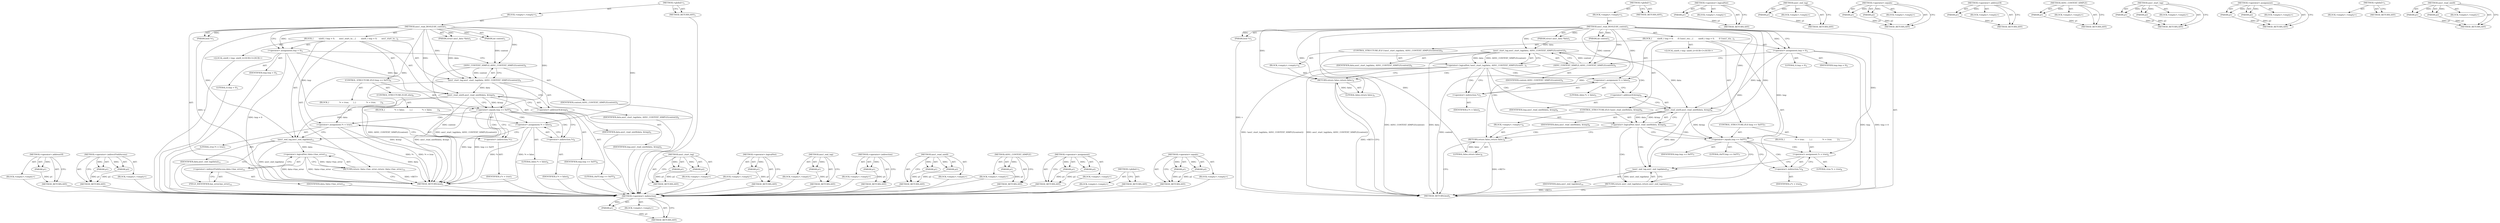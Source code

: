 digraph "asn1_read_uint8" {
vulnerable_91 [label=<(METHOD,&lt;operator&gt;.addressOf)>];
vulnerable_92 [label=<(PARAM,p1)>];
vulnerable_93 [label=<(BLOCK,&lt;empty&gt;,&lt;empty&gt;)>];
vulnerable_94 [label=<(METHOD_RETURN,ANY)>];
vulnerable_112 [label=<(METHOD,&lt;operator&gt;.indirectFieldAccess)>];
vulnerable_113 [label=<(PARAM,p1)>];
vulnerable_114 [label=<(PARAM,p2)>];
vulnerable_115 [label=<(BLOCK,&lt;empty&gt;,&lt;empty&gt;)>];
vulnerable_116 [label=<(METHOD_RETURN,ANY)>];
vulnerable_6 [label=<(METHOD,&lt;global&gt;)<SUB>1</SUB>>];
vulnerable_7 [label=<(BLOCK,&lt;empty&gt;,&lt;empty&gt;)<SUB>1</SUB>>];
vulnerable_8 [label=<(METHOD,asn1_read_BOOLEAN_context)<SUB>1</SUB>>];
vulnerable_9 [label=<(PARAM,struct asn1_data *data)<SUB>1</SUB>>];
vulnerable_10 [label=<(PARAM,bool *v)<SUB>1</SUB>>];
vulnerable_11 [label=<(PARAM,int context)<SUB>1</SUB>>];
vulnerable_12 [label=<(BLOCK,{
        uint8_t tmp = 0;
       asn1_start_ta...,{
        uint8_t tmp = 0;
       asn1_start_ta...)<SUB>2</SUB>>];
vulnerable_13 [label="<(LOCAL,uint8_t tmp: uint8_t)<SUB>3</SUB>>"];
vulnerable_14 [label=<(&lt;operator&gt;.assignment,tmp = 0)<SUB>3</SUB>>];
vulnerable_15 [label=<(IDENTIFIER,tmp,tmp = 0)<SUB>3</SUB>>];
vulnerable_16 [label=<(LITERAL,0,tmp = 0)<SUB>3</SUB>>];
vulnerable_17 [label=<(asn1_start_tag,asn1_start_tag(data, ASN1_CONTEXT_SIMPLE(context)))<SUB>4</SUB>>];
vulnerable_18 [label=<(IDENTIFIER,data,asn1_start_tag(data, ASN1_CONTEXT_SIMPLE(context)))<SUB>4</SUB>>];
vulnerable_19 [label=<(ASN1_CONTEXT_SIMPLE,ASN1_CONTEXT_SIMPLE(context))<SUB>4</SUB>>];
vulnerable_20 [label=<(IDENTIFIER,context,ASN1_CONTEXT_SIMPLE(context))<SUB>4</SUB>>];
vulnerable_21 [label=<(asn1_read_uint8,asn1_read_uint8(data, &amp;tmp))<SUB>5</SUB>>];
vulnerable_22 [label=<(IDENTIFIER,data,asn1_read_uint8(data, &amp;tmp))<SUB>5</SUB>>];
vulnerable_23 [label=<(&lt;operator&gt;.addressOf,&amp;tmp)<SUB>5</SUB>>];
vulnerable_24 [label=<(IDENTIFIER,tmp,asn1_read_uint8(data, &amp;tmp))<SUB>5</SUB>>];
vulnerable_25 [label=<(CONTROL_STRUCTURE,IF,if (tmp == 0xFF))<SUB>6</SUB>>];
vulnerable_26 [label=<(&lt;operator&gt;.equals,tmp == 0xFF)<SUB>6</SUB>>];
vulnerable_27 [label=<(IDENTIFIER,tmp,tmp == 0xFF)<SUB>6</SUB>>];
vulnerable_28 [label=<(LITERAL,0xFF,tmp == 0xFF)<SUB>6</SUB>>];
vulnerable_29 [label=<(BLOCK,{
                *v = true;
       },{
                *v = true;
       })<SUB>6</SUB>>];
vulnerable_30 [label=<(&lt;operator&gt;.assignment,*v = true)<SUB>7</SUB>>];
vulnerable_31 [label=<(&lt;operator&gt;.indirection,*v)<SUB>7</SUB>>];
vulnerable_32 [label=<(IDENTIFIER,v,*v = true)<SUB>7</SUB>>];
vulnerable_33 [label=<(LITERAL,true,*v = true)<SUB>7</SUB>>];
vulnerable_34 [label=<(CONTROL_STRUCTURE,ELSE,else)<SUB>8</SUB>>];
vulnerable_35 [label=<(BLOCK,{
               *v = false;
        },{
               *v = false;
        })<SUB>8</SUB>>];
vulnerable_36 [label=<(&lt;operator&gt;.assignment,*v = false)<SUB>9</SUB>>];
vulnerable_37 [label=<(&lt;operator&gt;.indirection,*v)<SUB>9</SUB>>];
vulnerable_38 [label=<(IDENTIFIER,v,*v = false)<SUB>9</SUB>>];
vulnerable_39 [label=<(LITERAL,false,*v = false)<SUB>9</SUB>>];
vulnerable_40 [label=<(asn1_end_tag,asn1_end_tag(data))<SUB>11</SUB>>];
vulnerable_41 [label=<(IDENTIFIER,data,asn1_end_tag(data))<SUB>11</SUB>>];
vulnerable_42 [label=<(RETURN,return !data-&gt;has_error;,return !data-&gt;has_error;)<SUB>12</SUB>>];
vulnerable_43 [label=<(&lt;operator&gt;.logicalNot,!data-&gt;has_error)<SUB>12</SUB>>];
vulnerable_44 [label=<(&lt;operator&gt;.indirectFieldAccess,data-&gt;has_error)<SUB>12</SUB>>];
vulnerable_45 [label=<(IDENTIFIER,data,!data-&gt;has_error)<SUB>12</SUB>>];
vulnerable_46 [label=<(FIELD_IDENTIFIER,has_error,has_error)<SUB>12</SUB>>];
vulnerable_47 [label=<(METHOD_RETURN,bool)<SUB>1</SUB>>];
vulnerable_49 [label=<(METHOD_RETURN,ANY)<SUB>1</SUB>>];
vulnerable_77 [label=<(METHOD,asn1_start_tag)>];
vulnerable_78 [label=<(PARAM,p1)>];
vulnerable_79 [label=<(PARAM,p2)>];
vulnerable_80 [label=<(BLOCK,&lt;empty&gt;,&lt;empty&gt;)>];
vulnerable_81 [label=<(METHOD_RETURN,ANY)>];
vulnerable_108 [label=<(METHOD,&lt;operator&gt;.logicalNot)>];
vulnerable_109 [label=<(PARAM,p1)>];
vulnerable_110 [label=<(BLOCK,&lt;empty&gt;,&lt;empty&gt;)>];
vulnerable_111 [label=<(METHOD_RETURN,ANY)>];
vulnerable_104 [label=<(METHOD,asn1_end_tag)>];
vulnerable_105 [label=<(PARAM,p1)>];
vulnerable_106 [label=<(BLOCK,&lt;empty&gt;,&lt;empty&gt;)>];
vulnerable_107 [label=<(METHOD_RETURN,ANY)>];
vulnerable_100 [label=<(METHOD,&lt;operator&gt;.indirection)>];
vulnerable_101 [label=<(PARAM,p1)>];
vulnerable_102 [label=<(BLOCK,&lt;empty&gt;,&lt;empty&gt;)>];
vulnerable_103 [label=<(METHOD_RETURN,ANY)>];
vulnerable_86 [label=<(METHOD,asn1_read_uint8)>];
vulnerable_87 [label=<(PARAM,p1)>];
vulnerable_88 [label=<(PARAM,p2)>];
vulnerable_89 [label=<(BLOCK,&lt;empty&gt;,&lt;empty&gt;)>];
vulnerable_90 [label=<(METHOD_RETURN,ANY)>];
vulnerable_82 [label=<(METHOD,ASN1_CONTEXT_SIMPLE)>];
vulnerable_83 [label=<(PARAM,p1)>];
vulnerable_84 [label=<(BLOCK,&lt;empty&gt;,&lt;empty&gt;)>];
vulnerable_85 [label=<(METHOD_RETURN,ANY)>];
vulnerable_72 [label=<(METHOD,&lt;operator&gt;.assignment)>];
vulnerable_73 [label=<(PARAM,p1)>];
vulnerable_74 [label=<(PARAM,p2)>];
vulnerable_75 [label=<(BLOCK,&lt;empty&gt;,&lt;empty&gt;)>];
vulnerable_76 [label=<(METHOD_RETURN,ANY)>];
vulnerable_66 [label=<(METHOD,&lt;global&gt;)<SUB>1</SUB>>];
vulnerable_67 [label=<(BLOCK,&lt;empty&gt;,&lt;empty&gt;)>];
vulnerable_68 [label=<(METHOD_RETURN,ANY)>];
vulnerable_95 [label=<(METHOD,&lt;operator&gt;.equals)>];
vulnerable_96 [label=<(PARAM,p1)>];
vulnerable_97 [label=<(PARAM,p2)>];
vulnerable_98 [label=<(BLOCK,&lt;empty&gt;,&lt;empty&gt;)>];
vulnerable_99 [label=<(METHOD_RETURN,ANY)>];
fixed_94 [label=<(METHOD,&lt;operator&gt;.indirection)>];
fixed_95 [label=<(PARAM,p1)>];
fixed_96 [label=<(BLOCK,&lt;empty&gt;,&lt;empty&gt;)>];
fixed_97 [label=<(METHOD_RETURN,ANY)>];
fixed_6 [label=<(METHOD,&lt;global&gt;)<SUB>1</SUB>>];
fixed_7 [label=<(BLOCK,&lt;empty&gt;,&lt;empty&gt;)<SUB>1</SUB>>];
fixed_8 [label=<(METHOD,asn1_read_BOOLEAN_context)<SUB>1</SUB>>];
fixed_9 [label=<(PARAM,struct asn1_data *data)<SUB>1</SUB>>];
fixed_10 [label=<(PARAM,bool *v)<SUB>1</SUB>>];
fixed_11 [label=<(PARAM,int context)<SUB>1</SUB>>];
fixed_12 [label=<(BLOCK,{
        uint8_t tmp = 0;
       if (!asn1_sta...,{
        uint8_t tmp = 0;
       if (!asn1_sta...)<SUB>2</SUB>>];
fixed_13 [label="<(LOCAL,uint8_t tmp: uint8_t)<SUB>3</SUB>>"];
fixed_14 [label=<(&lt;operator&gt;.assignment,tmp = 0)<SUB>3</SUB>>];
fixed_15 [label=<(IDENTIFIER,tmp,tmp = 0)<SUB>3</SUB>>];
fixed_16 [label=<(LITERAL,0,tmp = 0)<SUB>3</SUB>>];
fixed_17 [label=<(CONTROL_STRUCTURE,IF,if (!asn1_start_tag(data, ASN1_CONTEXT_SIMPLE(context))))<SUB>4</SUB>>];
fixed_18 [label=<(&lt;operator&gt;.logicalNot,!asn1_start_tag(data, ASN1_CONTEXT_SIMPLE(conte...)<SUB>4</SUB>>];
fixed_19 [label=<(asn1_start_tag,asn1_start_tag(data, ASN1_CONTEXT_SIMPLE(context)))<SUB>4</SUB>>];
fixed_20 [label=<(IDENTIFIER,data,asn1_start_tag(data, ASN1_CONTEXT_SIMPLE(context)))<SUB>4</SUB>>];
fixed_21 [label=<(ASN1_CONTEXT_SIMPLE,ASN1_CONTEXT_SIMPLE(context))<SUB>4</SUB>>];
fixed_22 [label=<(IDENTIFIER,context,ASN1_CONTEXT_SIMPLE(context))<SUB>4</SUB>>];
fixed_23 [label=<(BLOCK,&lt;empty&gt;,&lt;empty&gt;)<SUB>4</SUB>>];
fixed_24 [label=<(RETURN,return false;,return false;)<SUB>4</SUB>>];
fixed_25 [label=<(LITERAL,false,return false;)<SUB>4</SUB>>];
fixed_26 [label=<(&lt;operator&gt;.assignment,*v = false)<SUB>5</SUB>>];
fixed_27 [label=<(&lt;operator&gt;.indirection,*v)<SUB>5</SUB>>];
fixed_28 [label=<(IDENTIFIER,v,*v = false)<SUB>5</SUB>>];
fixed_29 [label=<(LITERAL,false,*v = false)<SUB>5</SUB>>];
fixed_30 [label=<(CONTROL_STRUCTURE,IF,if (!asn1_read_uint8(data, &amp;tmp)))<SUB>6</SUB>>];
fixed_31 [label=<(&lt;operator&gt;.logicalNot,!asn1_read_uint8(data, &amp;tmp))<SUB>6</SUB>>];
fixed_32 [label=<(asn1_read_uint8,asn1_read_uint8(data, &amp;tmp))<SUB>6</SUB>>];
fixed_33 [label=<(IDENTIFIER,data,asn1_read_uint8(data, &amp;tmp))<SUB>6</SUB>>];
fixed_34 [label=<(&lt;operator&gt;.addressOf,&amp;tmp)<SUB>6</SUB>>];
fixed_35 [label=<(IDENTIFIER,tmp,asn1_read_uint8(data, &amp;tmp))<SUB>6</SUB>>];
fixed_36 [label=<(BLOCK,&lt;empty&gt;,&lt;empty&gt;)<SUB>6</SUB>>];
fixed_37 [label=<(RETURN,return false;,return false;)<SUB>6</SUB>>];
fixed_38 [label=<(LITERAL,false,return false;)<SUB>6</SUB>>];
fixed_39 [label=<(CONTROL_STRUCTURE,IF,if (tmp == 0xFF))<SUB>7</SUB>>];
fixed_40 [label=<(&lt;operator&gt;.equals,tmp == 0xFF)<SUB>7</SUB>>];
fixed_41 [label=<(IDENTIFIER,tmp,tmp == 0xFF)<SUB>7</SUB>>];
fixed_42 [label=<(LITERAL,0xFF,tmp == 0xFF)<SUB>7</SUB>>];
fixed_43 [label=<(BLOCK,{
                *v = true;
        },{
                *v = true;
        })<SUB>7</SUB>>];
fixed_44 [label=<(&lt;operator&gt;.assignment,*v = true)<SUB>8</SUB>>];
fixed_45 [label=<(&lt;operator&gt;.indirection,*v)<SUB>8</SUB>>];
fixed_46 [label=<(IDENTIFIER,v,*v = true)<SUB>8</SUB>>];
fixed_47 [label=<(LITERAL,true,*v = true)<SUB>8</SUB>>];
fixed_48 [label=<(RETURN,return asn1_end_tag(data);,return asn1_end_tag(data);)<SUB>10</SUB>>];
fixed_49 [label=<(asn1_end_tag,asn1_end_tag(data))<SUB>10</SUB>>];
fixed_50 [label=<(IDENTIFIER,data,asn1_end_tag(data))<SUB>10</SUB>>];
fixed_51 [label=<(METHOD_RETURN,bool)<SUB>1</SUB>>];
fixed_53 [label=<(METHOD_RETURN,ANY)<SUB>1</SUB>>];
fixed_81 [label=<(METHOD,&lt;operator&gt;.logicalNot)>];
fixed_82 [label=<(PARAM,p1)>];
fixed_83 [label=<(BLOCK,&lt;empty&gt;,&lt;empty&gt;)>];
fixed_84 [label=<(METHOD_RETURN,ANY)>];
fixed_112 [label=<(METHOD,asn1_end_tag)>];
fixed_113 [label=<(PARAM,p1)>];
fixed_114 [label=<(BLOCK,&lt;empty&gt;,&lt;empty&gt;)>];
fixed_115 [label=<(METHOD_RETURN,ANY)>];
fixed_107 [label=<(METHOD,&lt;operator&gt;.equals)>];
fixed_108 [label=<(PARAM,p1)>];
fixed_109 [label=<(PARAM,p2)>];
fixed_110 [label=<(BLOCK,&lt;empty&gt;,&lt;empty&gt;)>];
fixed_111 [label=<(METHOD_RETURN,ANY)>];
fixed_103 [label=<(METHOD,&lt;operator&gt;.addressOf)>];
fixed_104 [label=<(PARAM,p1)>];
fixed_105 [label=<(BLOCK,&lt;empty&gt;,&lt;empty&gt;)>];
fixed_106 [label=<(METHOD_RETURN,ANY)>];
fixed_90 [label=<(METHOD,ASN1_CONTEXT_SIMPLE)>];
fixed_91 [label=<(PARAM,p1)>];
fixed_92 [label=<(BLOCK,&lt;empty&gt;,&lt;empty&gt;)>];
fixed_93 [label=<(METHOD_RETURN,ANY)>];
fixed_85 [label=<(METHOD,asn1_start_tag)>];
fixed_86 [label=<(PARAM,p1)>];
fixed_87 [label=<(PARAM,p2)>];
fixed_88 [label=<(BLOCK,&lt;empty&gt;,&lt;empty&gt;)>];
fixed_89 [label=<(METHOD_RETURN,ANY)>];
fixed_76 [label=<(METHOD,&lt;operator&gt;.assignment)>];
fixed_77 [label=<(PARAM,p1)>];
fixed_78 [label=<(PARAM,p2)>];
fixed_79 [label=<(BLOCK,&lt;empty&gt;,&lt;empty&gt;)>];
fixed_80 [label=<(METHOD_RETURN,ANY)>];
fixed_70 [label=<(METHOD,&lt;global&gt;)<SUB>1</SUB>>];
fixed_71 [label=<(BLOCK,&lt;empty&gt;,&lt;empty&gt;)>];
fixed_72 [label=<(METHOD_RETURN,ANY)>];
fixed_98 [label=<(METHOD,asn1_read_uint8)>];
fixed_99 [label=<(PARAM,p1)>];
fixed_100 [label=<(PARAM,p2)>];
fixed_101 [label=<(BLOCK,&lt;empty&gt;,&lt;empty&gt;)>];
fixed_102 [label=<(METHOD_RETURN,ANY)>];
vulnerable_91 -> vulnerable_92  [key=0, label="AST: "];
vulnerable_91 -> vulnerable_92  [key=1, label="DDG: "];
vulnerable_91 -> vulnerable_93  [key=0, label="AST: "];
vulnerable_91 -> vulnerable_94  [key=0, label="AST: "];
vulnerable_91 -> vulnerable_94  [key=1, label="CFG: "];
vulnerable_92 -> vulnerable_94  [key=0, label="DDG: p1"];
vulnerable_93 -> fixed_94  [key=0];
vulnerable_94 -> fixed_94  [key=0];
vulnerable_112 -> vulnerable_113  [key=0, label="AST: "];
vulnerable_112 -> vulnerable_113  [key=1, label="DDG: "];
vulnerable_112 -> vulnerable_115  [key=0, label="AST: "];
vulnerable_112 -> vulnerable_114  [key=0, label="AST: "];
vulnerable_112 -> vulnerable_114  [key=1, label="DDG: "];
vulnerable_112 -> vulnerable_116  [key=0, label="AST: "];
vulnerable_112 -> vulnerable_116  [key=1, label="CFG: "];
vulnerable_113 -> vulnerable_116  [key=0, label="DDG: p1"];
vulnerable_114 -> vulnerable_116  [key=0, label="DDG: p2"];
vulnerable_115 -> fixed_94  [key=0];
vulnerable_116 -> fixed_94  [key=0];
vulnerable_6 -> vulnerable_7  [key=0, label="AST: "];
vulnerable_6 -> vulnerable_49  [key=0, label="AST: "];
vulnerable_6 -> vulnerable_49  [key=1, label="CFG: "];
vulnerable_7 -> vulnerable_8  [key=0, label="AST: "];
vulnerable_8 -> vulnerable_9  [key=0, label="AST: "];
vulnerable_8 -> vulnerable_9  [key=1, label="DDG: "];
vulnerable_8 -> vulnerable_10  [key=0, label="AST: "];
vulnerable_8 -> vulnerable_10  [key=1, label="DDG: "];
vulnerable_8 -> vulnerable_11  [key=0, label="AST: "];
vulnerable_8 -> vulnerable_11  [key=1, label="DDG: "];
vulnerable_8 -> vulnerable_12  [key=0, label="AST: "];
vulnerable_8 -> vulnerable_47  [key=0, label="AST: "];
vulnerable_8 -> vulnerable_14  [key=0, label="CFG: "];
vulnerable_8 -> vulnerable_14  [key=1, label="DDG: "];
vulnerable_8 -> vulnerable_17  [key=0, label="DDG: "];
vulnerable_8 -> vulnerable_21  [key=0, label="DDG: "];
vulnerable_8 -> vulnerable_40  [key=0, label="DDG: "];
vulnerable_8 -> vulnerable_19  [key=0, label="DDG: "];
vulnerable_8 -> vulnerable_26  [key=0, label="DDG: "];
vulnerable_8 -> vulnerable_30  [key=0, label="DDG: "];
vulnerable_8 -> vulnerable_36  [key=0, label="DDG: "];
vulnerable_9 -> vulnerable_17  [key=0, label="DDG: data"];
vulnerable_10 -> vulnerable_47  [key=0, label="DDG: v"];
vulnerable_11 -> vulnerable_19  [key=0, label="DDG: context"];
vulnerable_12 -> vulnerable_13  [key=0, label="AST: "];
vulnerable_12 -> vulnerable_14  [key=0, label="AST: "];
vulnerable_12 -> vulnerable_17  [key=0, label="AST: "];
vulnerable_12 -> vulnerable_21  [key=0, label="AST: "];
vulnerable_12 -> vulnerable_25  [key=0, label="AST: "];
vulnerable_12 -> vulnerable_40  [key=0, label="AST: "];
vulnerable_12 -> vulnerable_42  [key=0, label="AST: "];
vulnerable_13 -> fixed_94  [key=0];
vulnerable_14 -> vulnerable_15  [key=0, label="AST: "];
vulnerable_14 -> vulnerable_16  [key=0, label="AST: "];
vulnerable_14 -> vulnerable_19  [key=0, label="CFG: "];
vulnerable_14 -> vulnerable_47  [key=0, label="DDG: tmp = 0"];
vulnerable_14 -> vulnerable_21  [key=0, label="DDG: tmp"];
vulnerable_14 -> vulnerable_26  [key=0, label="DDG: tmp"];
vulnerable_15 -> fixed_94  [key=0];
vulnerable_16 -> fixed_94  [key=0];
vulnerable_17 -> vulnerable_18  [key=0, label="AST: "];
vulnerable_17 -> vulnerable_19  [key=0, label="AST: "];
vulnerable_17 -> vulnerable_23  [key=0, label="CFG: "];
vulnerable_17 -> vulnerable_47  [key=0, label="DDG: ASN1_CONTEXT_SIMPLE(context)"];
vulnerable_17 -> vulnerable_47  [key=1, label="DDG: asn1_start_tag(data, ASN1_CONTEXT_SIMPLE(context))"];
vulnerable_17 -> vulnerable_21  [key=0, label="DDG: data"];
vulnerable_18 -> fixed_94  [key=0];
vulnerable_19 -> vulnerable_20  [key=0, label="AST: "];
vulnerable_19 -> vulnerable_17  [key=0, label="CFG: "];
vulnerable_19 -> vulnerable_17  [key=1, label="DDG: context"];
vulnerable_19 -> vulnerable_47  [key=0, label="DDG: context"];
vulnerable_20 -> fixed_94  [key=0];
vulnerable_21 -> vulnerable_22  [key=0, label="AST: "];
vulnerable_21 -> vulnerable_23  [key=0, label="AST: "];
vulnerable_21 -> vulnerable_26  [key=0, label="CFG: "];
vulnerable_21 -> vulnerable_26  [key=1, label="DDG: &amp;tmp"];
vulnerable_21 -> vulnerable_47  [key=0, label="DDG: &amp;tmp"];
vulnerable_21 -> vulnerable_47  [key=1, label="DDG: asn1_read_uint8(data, &amp;tmp)"];
vulnerable_21 -> vulnerable_40  [key=0, label="DDG: data"];
vulnerable_22 -> fixed_94  [key=0];
vulnerable_23 -> vulnerable_24  [key=0, label="AST: "];
vulnerable_23 -> vulnerable_21  [key=0, label="CFG: "];
vulnerable_24 -> fixed_94  [key=0];
vulnerable_25 -> vulnerable_26  [key=0, label="AST: "];
vulnerable_25 -> vulnerable_29  [key=0, label="AST: "];
vulnerable_25 -> vulnerable_34  [key=0, label="AST: "];
vulnerable_26 -> vulnerable_27  [key=0, label="AST: "];
vulnerable_26 -> vulnerable_28  [key=0, label="AST: "];
vulnerable_26 -> vulnerable_31  [key=0, label="CFG: "];
vulnerable_26 -> vulnerable_31  [key=1, label="CDG: "];
vulnerable_26 -> vulnerable_37  [key=0, label="CFG: "];
vulnerable_26 -> vulnerable_37  [key=1, label="CDG: "];
vulnerable_26 -> vulnerable_47  [key=0, label="DDG: tmp"];
vulnerable_26 -> vulnerable_47  [key=1, label="DDG: tmp == 0xFF"];
vulnerable_26 -> vulnerable_30  [key=0, label="CDG: "];
vulnerable_26 -> vulnerable_36  [key=0, label="CDG: "];
vulnerable_27 -> fixed_94  [key=0];
vulnerable_28 -> fixed_94  [key=0];
vulnerable_29 -> vulnerable_30  [key=0, label="AST: "];
vulnerable_30 -> vulnerable_31  [key=0, label="AST: "];
vulnerable_30 -> vulnerable_33  [key=0, label="AST: "];
vulnerable_30 -> vulnerable_40  [key=0, label="CFG: "];
vulnerable_30 -> vulnerable_47  [key=0, label="DDG: *v"];
vulnerable_30 -> vulnerable_47  [key=1, label="DDG: *v = true"];
vulnerable_31 -> vulnerable_32  [key=0, label="AST: "];
vulnerable_31 -> vulnerable_30  [key=0, label="CFG: "];
vulnerable_32 -> fixed_94  [key=0];
vulnerable_33 -> fixed_94  [key=0];
vulnerable_34 -> vulnerable_35  [key=0, label="AST: "];
vulnerable_35 -> vulnerable_36  [key=0, label="AST: "];
vulnerable_36 -> vulnerable_37  [key=0, label="AST: "];
vulnerable_36 -> vulnerable_39  [key=0, label="AST: "];
vulnerable_36 -> vulnerable_40  [key=0, label="CFG: "];
vulnerable_36 -> vulnerable_47  [key=0, label="DDG: *v"];
vulnerable_36 -> vulnerable_47  [key=1, label="DDG: *v = false"];
vulnerable_37 -> vulnerable_38  [key=0, label="AST: "];
vulnerable_37 -> vulnerable_36  [key=0, label="CFG: "];
vulnerable_38 -> fixed_94  [key=0];
vulnerable_39 -> fixed_94  [key=0];
vulnerable_40 -> vulnerable_41  [key=0, label="AST: "];
vulnerable_40 -> vulnerable_46  [key=0, label="CFG: "];
vulnerable_40 -> vulnerable_47  [key=0, label="DDG: data"];
vulnerable_40 -> vulnerable_47  [key=1, label="DDG: asn1_end_tag(data)"];
vulnerable_40 -> vulnerable_43  [key=0, label="DDG: data"];
vulnerable_41 -> fixed_94  [key=0];
vulnerable_42 -> vulnerable_43  [key=0, label="AST: "];
vulnerable_42 -> vulnerable_47  [key=0, label="CFG: "];
vulnerable_42 -> vulnerable_47  [key=1, label="DDG: &lt;RET&gt;"];
vulnerable_43 -> vulnerable_44  [key=0, label="AST: "];
vulnerable_43 -> vulnerable_42  [key=0, label="CFG: "];
vulnerable_43 -> vulnerable_42  [key=1, label="DDG: !data-&gt;has_error"];
vulnerable_43 -> vulnerable_47  [key=0, label="DDG: data-&gt;has_error"];
vulnerable_43 -> vulnerable_47  [key=1, label="DDG: !data-&gt;has_error"];
vulnerable_44 -> vulnerable_45  [key=0, label="AST: "];
vulnerable_44 -> vulnerable_46  [key=0, label="AST: "];
vulnerable_44 -> vulnerable_43  [key=0, label="CFG: "];
vulnerable_45 -> fixed_94  [key=0];
vulnerable_46 -> vulnerable_44  [key=0, label="CFG: "];
vulnerable_47 -> fixed_94  [key=0];
vulnerable_49 -> fixed_94  [key=0];
vulnerable_77 -> vulnerable_78  [key=0, label="AST: "];
vulnerable_77 -> vulnerable_78  [key=1, label="DDG: "];
vulnerable_77 -> vulnerable_80  [key=0, label="AST: "];
vulnerable_77 -> vulnerable_79  [key=0, label="AST: "];
vulnerable_77 -> vulnerable_79  [key=1, label="DDG: "];
vulnerable_77 -> vulnerable_81  [key=0, label="AST: "];
vulnerable_77 -> vulnerable_81  [key=1, label="CFG: "];
vulnerable_78 -> vulnerable_81  [key=0, label="DDG: p1"];
vulnerable_79 -> vulnerable_81  [key=0, label="DDG: p2"];
vulnerable_80 -> fixed_94  [key=0];
vulnerable_81 -> fixed_94  [key=0];
vulnerable_108 -> vulnerable_109  [key=0, label="AST: "];
vulnerable_108 -> vulnerable_109  [key=1, label="DDG: "];
vulnerable_108 -> vulnerable_110  [key=0, label="AST: "];
vulnerable_108 -> vulnerable_111  [key=0, label="AST: "];
vulnerable_108 -> vulnerable_111  [key=1, label="CFG: "];
vulnerable_109 -> vulnerable_111  [key=0, label="DDG: p1"];
vulnerable_110 -> fixed_94  [key=0];
vulnerable_111 -> fixed_94  [key=0];
vulnerable_104 -> vulnerable_105  [key=0, label="AST: "];
vulnerable_104 -> vulnerable_105  [key=1, label="DDG: "];
vulnerable_104 -> vulnerable_106  [key=0, label="AST: "];
vulnerable_104 -> vulnerable_107  [key=0, label="AST: "];
vulnerable_104 -> vulnerable_107  [key=1, label="CFG: "];
vulnerable_105 -> vulnerable_107  [key=0, label="DDG: p1"];
vulnerable_106 -> fixed_94  [key=0];
vulnerable_107 -> fixed_94  [key=0];
vulnerable_100 -> vulnerable_101  [key=0, label="AST: "];
vulnerable_100 -> vulnerable_101  [key=1, label="DDG: "];
vulnerable_100 -> vulnerable_102  [key=0, label="AST: "];
vulnerable_100 -> vulnerable_103  [key=0, label="AST: "];
vulnerable_100 -> vulnerable_103  [key=1, label="CFG: "];
vulnerable_101 -> vulnerable_103  [key=0, label="DDG: p1"];
vulnerable_102 -> fixed_94  [key=0];
vulnerable_103 -> fixed_94  [key=0];
vulnerable_86 -> vulnerable_87  [key=0, label="AST: "];
vulnerable_86 -> vulnerable_87  [key=1, label="DDG: "];
vulnerable_86 -> vulnerable_89  [key=0, label="AST: "];
vulnerable_86 -> vulnerable_88  [key=0, label="AST: "];
vulnerable_86 -> vulnerable_88  [key=1, label="DDG: "];
vulnerable_86 -> vulnerable_90  [key=0, label="AST: "];
vulnerable_86 -> vulnerable_90  [key=1, label="CFG: "];
vulnerable_87 -> vulnerable_90  [key=0, label="DDG: p1"];
vulnerable_88 -> vulnerable_90  [key=0, label="DDG: p2"];
vulnerable_89 -> fixed_94  [key=0];
vulnerable_90 -> fixed_94  [key=0];
vulnerable_82 -> vulnerable_83  [key=0, label="AST: "];
vulnerable_82 -> vulnerable_83  [key=1, label="DDG: "];
vulnerable_82 -> vulnerable_84  [key=0, label="AST: "];
vulnerable_82 -> vulnerable_85  [key=0, label="AST: "];
vulnerable_82 -> vulnerable_85  [key=1, label="CFG: "];
vulnerable_83 -> vulnerable_85  [key=0, label="DDG: p1"];
vulnerable_84 -> fixed_94  [key=0];
vulnerable_85 -> fixed_94  [key=0];
vulnerable_72 -> vulnerable_73  [key=0, label="AST: "];
vulnerable_72 -> vulnerable_73  [key=1, label="DDG: "];
vulnerable_72 -> vulnerable_75  [key=0, label="AST: "];
vulnerable_72 -> vulnerable_74  [key=0, label="AST: "];
vulnerable_72 -> vulnerable_74  [key=1, label="DDG: "];
vulnerable_72 -> vulnerable_76  [key=0, label="AST: "];
vulnerable_72 -> vulnerable_76  [key=1, label="CFG: "];
vulnerable_73 -> vulnerable_76  [key=0, label="DDG: p1"];
vulnerable_74 -> vulnerable_76  [key=0, label="DDG: p2"];
vulnerable_75 -> fixed_94  [key=0];
vulnerable_76 -> fixed_94  [key=0];
vulnerable_66 -> vulnerable_67  [key=0, label="AST: "];
vulnerable_66 -> vulnerable_68  [key=0, label="AST: "];
vulnerable_66 -> vulnerable_68  [key=1, label="CFG: "];
vulnerable_67 -> fixed_94  [key=0];
vulnerable_68 -> fixed_94  [key=0];
vulnerable_95 -> vulnerable_96  [key=0, label="AST: "];
vulnerable_95 -> vulnerable_96  [key=1, label="DDG: "];
vulnerable_95 -> vulnerable_98  [key=0, label="AST: "];
vulnerable_95 -> vulnerable_97  [key=0, label="AST: "];
vulnerable_95 -> vulnerable_97  [key=1, label="DDG: "];
vulnerable_95 -> vulnerable_99  [key=0, label="AST: "];
vulnerable_95 -> vulnerable_99  [key=1, label="CFG: "];
vulnerable_96 -> vulnerable_99  [key=0, label="DDG: p1"];
vulnerable_97 -> vulnerable_99  [key=0, label="DDG: p2"];
vulnerable_98 -> fixed_94  [key=0];
vulnerable_99 -> fixed_94  [key=0];
fixed_94 -> fixed_95  [key=0, label="AST: "];
fixed_94 -> fixed_95  [key=1, label="DDG: "];
fixed_94 -> fixed_96  [key=0, label="AST: "];
fixed_94 -> fixed_97  [key=0, label="AST: "];
fixed_94 -> fixed_97  [key=1, label="CFG: "];
fixed_95 -> fixed_97  [key=0, label="DDG: p1"];
fixed_6 -> fixed_7  [key=0, label="AST: "];
fixed_6 -> fixed_53  [key=0, label="AST: "];
fixed_6 -> fixed_53  [key=1, label="CFG: "];
fixed_7 -> fixed_8  [key=0, label="AST: "];
fixed_8 -> fixed_9  [key=0, label="AST: "];
fixed_8 -> fixed_9  [key=1, label="DDG: "];
fixed_8 -> fixed_10  [key=0, label="AST: "];
fixed_8 -> fixed_10  [key=1, label="DDG: "];
fixed_8 -> fixed_11  [key=0, label="AST: "];
fixed_8 -> fixed_11  [key=1, label="DDG: "];
fixed_8 -> fixed_12  [key=0, label="AST: "];
fixed_8 -> fixed_51  [key=0, label="AST: "];
fixed_8 -> fixed_14  [key=0, label="CFG: "];
fixed_8 -> fixed_14  [key=1, label="DDG: "];
fixed_8 -> fixed_26  [key=0, label="DDG: "];
fixed_8 -> fixed_24  [key=0, label="DDG: "];
fixed_8 -> fixed_37  [key=0, label="DDG: "];
fixed_8 -> fixed_40  [key=0, label="DDG: "];
fixed_8 -> fixed_44  [key=0, label="DDG: "];
fixed_8 -> fixed_49  [key=0, label="DDG: "];
fixed_8 -> fixed_19  [key=0, label="DDG: "];
fixed_8 -> fixed_25  [key=0, label="DDG: "];
fixed_8 -> fixed_32  [key=0, label="DDG: "];
fixed_8 -> fixed_38  [key=0, label="DDG: "];
fixed_8 -> fixed_21  [key=0, label="DDG: "];
fixed_9 -> fixed_19  [key=0, label="DDG: data"];
fixed_10 -> fixed_51  [key=0, label="DDG: v"];
fixed_11 -> fixed_21  [key=0, label="DDG: context"];
fixed_12 -> fixed_13  [key=0, label="AST: "];
fixed_12 -> fixed_14  [key=0, label="AST: "];
fixed_12 -> fixed_17  [key=0, label="AST: "];
fixed_12 -> fixed_26  [key=0, label="AST: "];
fixed_12 -> fixed_30  [key=0, label="AST: "];
fixed_12 -> fixed_39  [key=0, label="AST: "];
fixed_12 -> fixed_48  [key=0, label="AST: "];
fixed_14 -> fixed_15  [key=0, label="AST: "];
fixed_14 -> fixed_16  [key=0, label="AST: "];
fixed_14 -> fixed_21  [key=0, label="CFG: "];
fixed_14 -> fixed_51  [key=0, label="DDG: tmp"];
fixed_14 -> fixed_51  [key=1, label="DDG: tmp = 0"];
fixed_14 -> fixed_40  [key=0, label="DDG: tmp"];
fixed_14 -> fixed_32  [key=0, label="DDG: tmp"];
fixed_17 -> fixed_18  [key=0, label="AST: "];
fixed_17 -> fixed_23  [key=0, label="AST: "];
fixed_18 -> fixed_19  [key=0, label="AST: "];
fixed_18 -> fixed_24  [key=0, label="CFG: "];
fixed_18 -> fixed_24  [key=1, label="CDG: "];
fixed_18 -> fixed_27  [key=0, label="CFG: "];
fixed_18 -> fixed_27  [key=1, label="CDG: "];
fixed_18 -> fixed_51  [key=0, label="DDG: asn1_start_tag(data, ASN1_CONTEXT_SIMPLE(context))"];
fixed_18 -> fixed_51  [key=1, label="DDG: !asn1_start_tag(data, ASN1_CONTEXT_SIMPLE(context))"];
fixed_18 -> fixed_34  [key=0, label="CDG: "];
fixed_18 -> fixed_32  [key=0, label="CDG: "];
fixed_18 -> fixed_26  [key=0, label="CDG: "];
fixed_18 -> fixed_31  [key=0, label="CDG: "];
fixed_19 -> fixed_20  [key=0, label="AST: "];
fixed_19 -> fixed_21  [key=0, label="AST: "];
fixed_19 -> fixed_18  [key=0, label="CFG: "];
fixed_19 -> fixed_18  [key=1, label="DDG: data"];
fixed_19 -> fixed_18  [key=2, label="DDG: ASN1_CONTEXT_SIMPLE(context)"];
fixed_19 -> fixed_51  [key=0, label="DDG: data"];
fixed_19 -> fixed_51  [key=1, label="DDG: ASN1_CONTEXT_SIMPLE(context)"];
fixed_19 -> fixed_32  [key=0, label="DDG: data"];
fixed_21 -> fixed_22  [key=0, label="AST: "];
fixed_21 -> fixed_19  [key=0, label="CFG: "];
fixed_21 -> fixed_19  [key=1, label="DDG: context"];
fixed_21 -> fixed_51  [key=0, label="DDG: context"];
fixed_23 -> fixed_24  [key=0, label="AST: "];
fixed_24 -> fixed_25  [key=0, label="AST: "];
fixed_24 -> fixed_51  [key=0, label="CFG: "];
fixed_24 -> fixed_51  [key=1, label="DDG: &lt;RET&gt;"];
fixed_25 -> fixed_24  [key=0, label="DDG: false"];
fixed_26 -> fixed_27  [key=0, label="AST: "];
fixed_26 -> fixed_29  [key=0, label="AST: "];
fixed_26 -> fixed_34  [key=0, label="CFG: "];
fixed_27 -> fixed_28  [key=0, label="AST: "];
fixed_27 -> fixed_26  [key=0, label="CFG: "];
fixed_30 -> fixed_31  [key=0, label="AST: "];
fixed_30 -> fixed_36  [key=0, label="AST: "];
fixed_31 -> fixed_32  [key=0, label="AST: "];
fixed_31 -> fixed_37  [key=0, label="CFG: "];
fixed_31 -> fixed_37  [key=1, label="CDG: "];
fixed_31 -> fixed_40  [key=0, label="CFG: "];
fixed_31 -> fixed_40  [key=1, label="CDG: "];
fixed_31 -> fixed_48  [key=0, label="CDG: "];
fixed_31 -> fixed_49  [key=0, label="CDG: "];
fixed_32 -> fixed_33  [key=0, label="AST: "];
fixed_32 -> fixed_34  [key=0, label="AST: "];
fixed_32 -> fixed_31  [key=0, label="CFG: "];
fixed_32 -> fixed_31  [key=1, label="DDG: data"];
fixed_32 -> fixed_31  [key=2, label="DDG: &amp;tmp"];
fixed_32 -> fixed_40  [key=0, label="DDG: &amp;tmp"];
fixed_32 -> fixed_49  [key=0, label="DDG: data"];
fixed_34 -> fixed_35  [key=0, label="AST: "];
fixed_34 -> fixed_32  [key=0, label="CFG: "];
fixed_36 -> fixed_37  [key=0, label="AST: "];
fixed_37 -> fixed_38  [key=0, label="AST: "];
fixed_37 -> fixed_51  [key=0, label="CFG: "];
fixed_37 -> fixed_51  [key=1, label="DDG: &lt;RET&gt;"];
fixed_38 -> fixed_37  [key=0, label="DDG: false"];
fixed_39 -> fixed_40  [key=0, label="AST: "];
fixed_39 -> fixed_43  [key=0, label="AST: "];
fixed_40 -> fixed_41  [key=0, label="AST: "];
fixed_40 -> fixed_42  [key=0, label="AST: "];
fixed_40 -> fixed_45  [key=0, label="CFG: "];
fixed_40 -> fixed_45  [key=1, label="CDG: "];
fixed_40 -> fixed_49  [key=0, label="CFG: "];
fixed_40 -> fixed_44  [key=0, label="CDG: "];
fixed_43 -> fixed_44  [key=0, label="AST: "];
fixed_44 -> fixed_45  [key=0, label="AST: "];
fixed_44 -> fixed_47  [key=0, label="AST: "];
fixed_44 -> fixed_49  [key=0, label="CFG: "];
fixed_45 -> fixed_46  [key=0, label="AST: "];
fixed_45 -> fixed_44  [key=0, label="CFG: "];
fixed_48 -> fixed_49  [key=0, label="AST: "];
fixed_48 -> fixed_51  [key=0, label="CFG: "];
fixed_48 -> fixed_51  [key=1, label="DDG: &lt;RET&gt;"];
fixed_49 -> fixed_50  [key=0, label="AST: "];
fixed_49 -> fixed_48  [key=0, label="CFG: "];
fixed_49 -> fixed_48  [key=1, label="DDG: asn1_end_tag(data)"];
fixed_81 -> fixed_82  [key=0, label="AST: "];
fixed_81 -> fixed_82  [key=1, label="DDG: "];
fixed_81 -> fixed_83  [key=0, label="AST: "];
fixed_81 -> fixed_84  [key=0, label="AST: "];
fixed_81 -> fixed_84  [key=1, label="CFG: "];
fixed_82 -> fixed_84  [key=0, label="DDG: p1"];
fixed_112 -> fixed_113  [key=0, label="AST: "];
fixed_112 -> fixed_113  [key=1, label="DDG: "];
fixed_112 -> fixed_114  [key=0, label="AST: "];
fixed_112 -> fixed_115  [key=0, label="AST: "];
fixed_112 -> fixed_115  [key=1, label="CFG: "];
fixed_113 -> fixed_115  [key=0, label="DDG: p1"];
fixed_107 -> fixed_108  [key=0, label="AST: "];
fixed_107 -> fixed_108  [key=1, label="DDG: "];
fixed_107 -> fixed_110  [key=0, label="AST: "];
fixed_107 -> fixed_109  [key=0, label="AST: "];
fixed_107 -> fixed_109  [key=1, label="DDG: "];
fixed_107 -> fixed_111  [key=0, label="AST: "];
fixed_107 -> fixed_111  [key=1, label="CFG: "];
fixed_108 -> fixed_111  [key=0, label="DDG: p1"];
fixed_109 -> fixed_111  [key=0, label="DDG: p2"];
fixed_103 -> fixed_104  [key=0, label="AST: "];
fixed_103 -> fixed_104  [key=1, label="DDG: "];
fixed_103 -> fixed_105  [key=0, label="AST: "];
fixed_103 -> fixed_106  [key=0, label="AST: "];
fixed_103 -> fixed_106  [key=1, label="CFG: "];
fixed_104 -> fixed_106  [key=0, label="DDG: p1"];
fixed_90 -> fixed_91  [key=0, label="AST: "];
fixed_90 -> fixed_91  [key=1, label="DDG: "];
fixed_90 -> fixed_92  [key=0, label="AST: "];
fixed_90 -> fixed_93  [key=0, label="AST: "];
fixed_90 -> fixed_93  [key=1, label="CFG: "];
fixed_91 -> fixed_93  [key=0, label="DDG: p1"];
fixed_85 -> fixed_86  [key=0, label="AST: "];
fixed_85 -> fixed_86  [key=1, label="DDG: "];
fixed_85 -> fixed_88  [key=0, label="AST: "];
fixed_85 -> fixed_87  [key=0, label="AST: "];
fixed_85 -> fixed_87  [key=1, label="DDG: "];
fixed_85 -> fixed_89  [key=0, label="AST: "];
fixed_85 -> fixed_89  [key=1, label="CFG: "];
fixed_86 -> fixed_89  [key=0, label="DDG: p1"];
fixed_87 -> fixed_89  [key=0, label="DDG: p2"];
fixed_76 -> fixed_77  [key=0, label="AST: "];
fixed_76 -> fixed_77  [key=1, label="DDG: "];
fixed_76 -> fixed_79  [key=0, label="AST: "];
fixed_76 -> fixed_78  [key=0, label="AST: "];
fixed_76 -> fixed_78  [key=1, label="DDG: "];
fixed_76 -> fixed_80  [key=0, label="AST: "];
fixed_76 -> fixed_80  [key=1, label="CFG: "];
fixed_77 -> fixed_80  [key=0, label="DDG: p1"];
fixed_78 -> fixed_80  [key=0, label="DDG: p2"];
fixed_70 -> fixed_71  [key=0, label="AST: "];
fixed_70 -> fixed_72  [key=0, label="AST: "];
fixed_70 -> fixed_72  [key=1, label="CFG: "];
fixed_98 -> fixed_99  [key=0, label="AST: "];
fixed_98 -> fixed_99  [key=1, label="DDG: "];
fixed_98 -> fixed_101  [key=0, label="AST: "];
fixed_98 -> fixed_100  [key=0, label="AST: "];
fixed_98 -> fixed_100  [key=1, label="DDG: "];
fixed_98 -> fixed_102  [key=0, label="AST: "];
fixed_98 -> fixed_102  [key=1, label="CFG: "];
fixed_99 -> fixed_102  [key=0, label="DDG: p1"];
fixed_100 -> fixed_102  [key=0, label="DDG: p2"];
}
